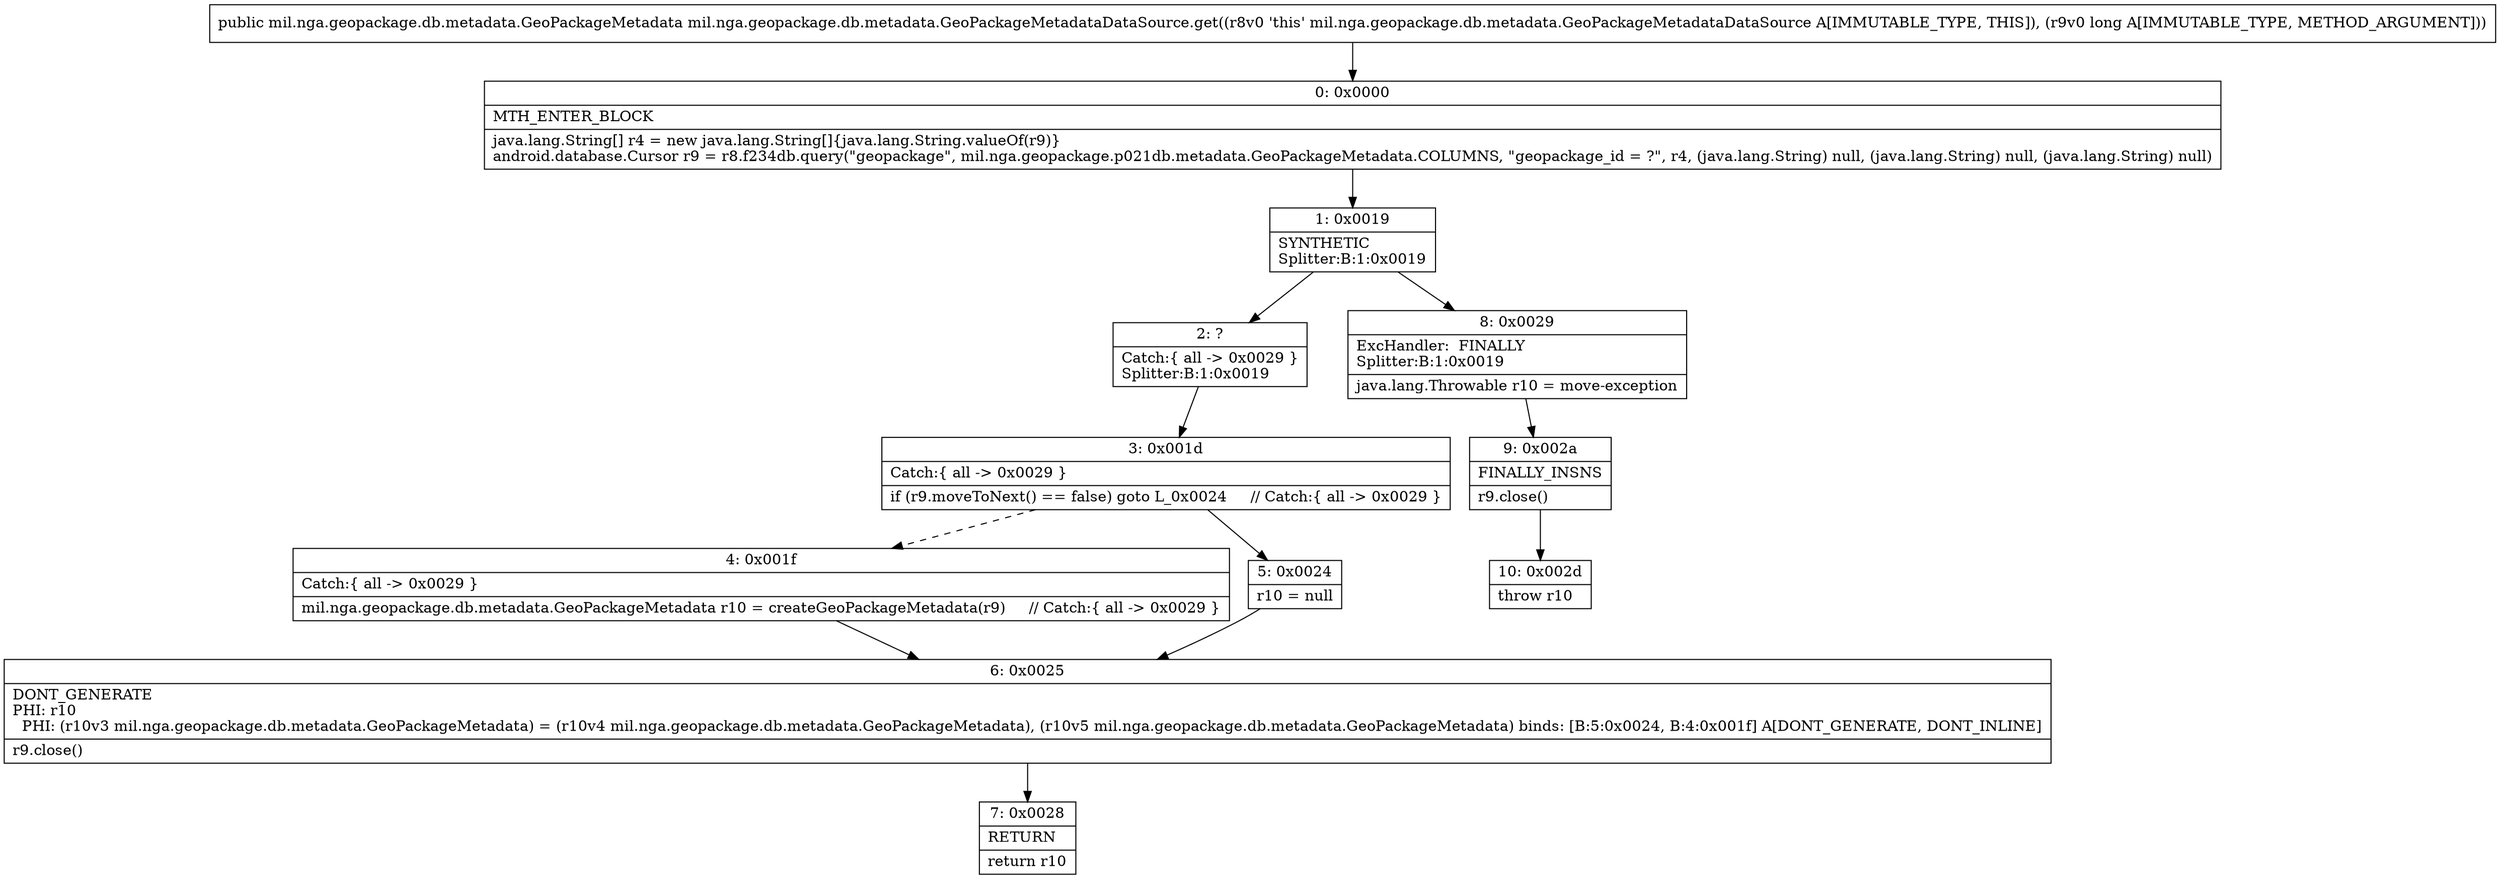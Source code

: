 digraph "CFG formil.nga.geopackage.db.metadata.GeoPackageMetadataDataSource.get(J)Lmil\/nga\/geopackage\/db\/metadata\/GeoPackageMetadata;" {
Node_0 [shape=record,label="{0\:\ 0x0000|MTH_ENTER_BLOCK\l|java.lang.String[] r4 = new java.lang.String[]\{java.lang.String.valueOf(r9)\}\landroid.database.Cursor r9 = r8.f234db.query(\"geopackage\", mil.nga.geopackage.p021db.metadata.GeoPackageMetadata.COLUMNS, \"geopackage_id = ?\", r4, (java.lang.String) null, (java.lang.String) null, (java.lang.String) null)\l}"];
Node_1 [shape=record,label="{1\:\ 0x0019|SYNTHETIC\lSplitter:B:1:0x0019\l}"];
Node_2 [shape=record,label="{2\:\ ?|Catch:\{ all \-\> 0x0029 \}\lSplitter:B:1:0x0019\l}"];
Node_3 [shape=record,label="{3\:\ 0x001d|Catch:\{ all \-\> 0x0029 \}\l|if (r9.moveToNext() == false) goto L_0x0024     \/\/ Catch:\{ all \-\> 0x0029 \}\l}"];
Node_4 [shape=record,label="{4\:\ 0x001f|Catch:\{ all \-\> 0x0029 \}\l|mil.nga.geopackage.db.metadata.GeoPackageMetadata r10 = createGeoPackageMetadata(r9)     \/\/ Catch:\{ all \-\> 0x0029 \}\l}"];
Node_5 [shape=record,label="{5\:\ 0x0024|r10 = null\l}"];
Node_6 [shape=record,label="{6\:\ 0x0025|DONT_GENERATE\lPHI: r10 \l  PHI: (r10v3 mil.nga.geopackage.db.metadata.GeoPackageMetadata) = (r10v4 mil.nga.geopackage.db.metadata.GeoPackageMetadata), (r10v5 mil.nga.geopackage.db.metadata.GeoPackageMetadata) binds: [B:5:0x0024, B:4:0x001f] A[DONT_GENERATE, DONT_INLINE]\l|r9.close()\l}"];
Node_7 [shape=record,label="{7\:\ 0x0028|RETURN\l|return r10\l}"];
Node_8 [shape=record,label="{8\:\ 0x0029|ExcHandler:  FINALLY\lSplitter:B:1:0x0019\l|java.lang.Throwable r10 = move\-exception\l}"];
Node_9 [shape=record,label="{9\:\ 0x002a|FINALLY_INSNS\l|r9.close()\l}"];
Node_10 [shape=record,label="{10\:\ 0x002d|throw r10\l}"];
MethodNode[shape=record,label="{public mil.nga.geopackage.db.metadata.GeoPackageMetadata mil.nga.geopackage.db.metadata.GeoPackageMetadataDataSource.get((r8v0 'this' mil.nga.geopackage.db.metadata.GeoPackageMetadataDataSource A[IMMUTABLE_TYPE, THIS]), (r9v0 long A[IMMUTABLE_TYPE, METHOD_ARGUMENT])) }"];
MethodNode -> Node_0;
Node_0 -> Node_1;
Node_1 -> Node_2;
Node_1 -> Node_8;
Node_2 -> Node_3;
Node_3 -> Node_4[style=dashed];
Node_3 -> Node_5;
Node_4 -> Node_6;
Node_5 -> Node_6;
Node_6 -> Node_7;
Node_8 -> Node_9;
Node_9 -> Node_10;
}

